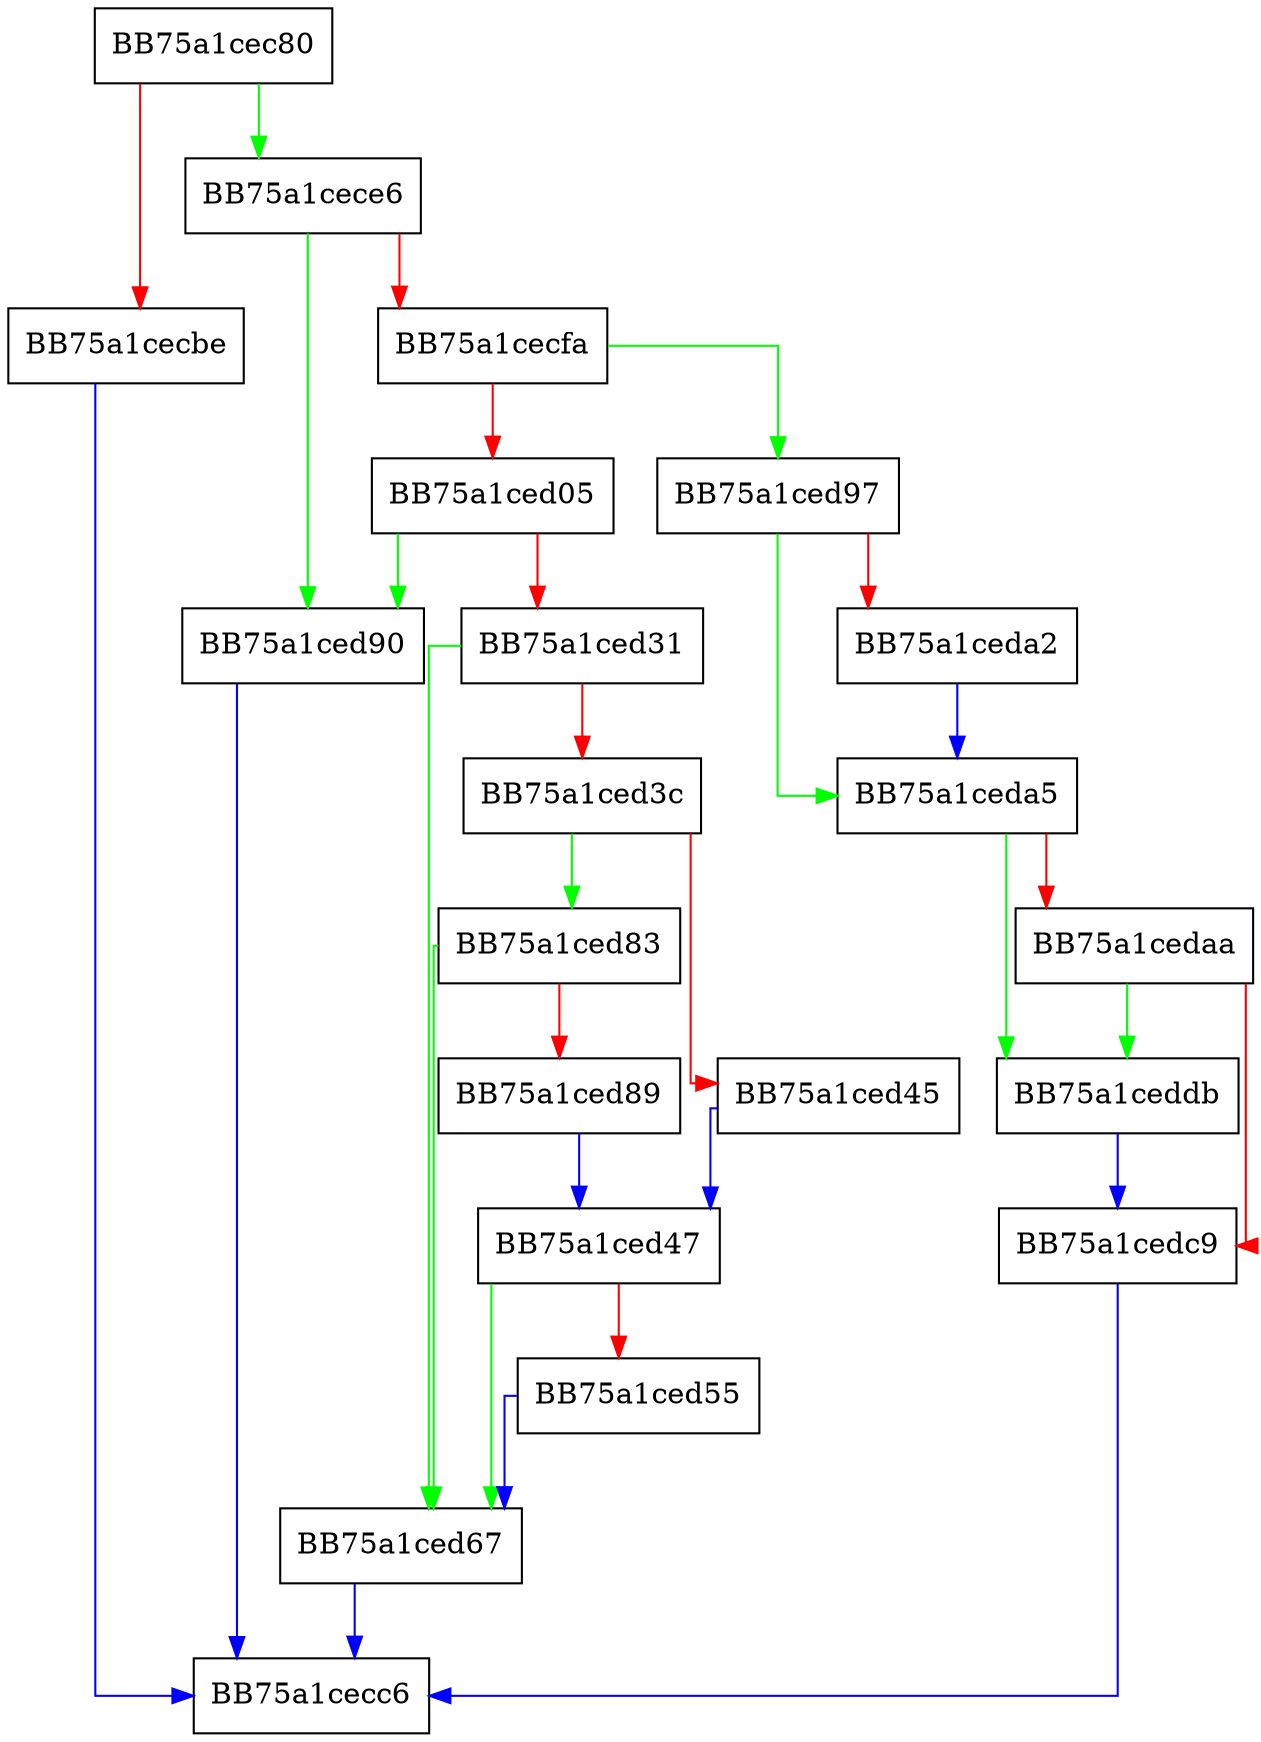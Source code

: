 digraph getValueThrows {
  node [shape="box"];
  graph [splines=ortho];
  BB75a1cec80 -> BB75a1cece6 [color="green"];
  BB75a1cec80 -> BB75a1cecbe [color="red"];
  BB75a1cecbe -> BB75a1cecc6 [color="blue"];
  BB75a1cece6 -> BB75a1ced90 [color="green"];
  BB75a1cece6 -> BB75a1cecfa [color="red"];
  BB75a1cecfa -> BB75a1ced97 [color="green"];
  BB75a1cecfa -> BB75a1ced05 [color="red"];
  BB75a1ced05 -> BB75a1ced90 [color="green"];
  BB75a1ced05 -> BB75a1ced31 [color="red"];
  BB75a1ced31 -> BB75a1ced67 [color="green"];
  BB75a1ced31 -> BB75a1ced3c [color="red"];
  BB75a1ced3c -> BB75a1ced83 [color="green"];
  BB75a1ced3c -> BB75a1ced45 [color="red"];
  BB75a1ced45 -> BB75a1ced47 [color="blue"];
  BB75a1ced47 -> BB75a1ced67 [color="green"];
  BB75a1ced47 -> BB75a1ced55 [color="red"];
  BB75a1ced55 -> BB75a1ced67 [color="blue"];
  BB75a1ced67 -> BB75a1cecc6 [color="blue"];
  BB75a1ced83 -> BB75a1ced67 [color="green"];
  BB75a1ced83 -> BB75a1ced89 [color="red"];
  BB75a1ced89 -> BB75a1ced47 [color="blue"];
  BB75a1ced90 -> BB75a1cecc6 [color="blue"];
  BB75a1ced97 -> BB75a1ceda5 [color="green"];
  BB75a1ced97 -> BB75a1ceda2 [color="red"];
  BB75a1ceda2 -> BB75a1ceda5 [color="blue"];
  BB75a1ceda5 -> BB75a1ceddb [color="green"];
  BB75a1ceda5 -> BB75a1cedaa [color="red"];
  BB75a1cedaa -> BB75a1ceddb [color="green"];
  BB75a1cedaa -> BB75a1cedc9 [color="red"];
  BB75a1cedc9 -> BB75a1cecc6 [color="blue"];
  BB75a1ceddb -> BB75a1cedc9 [color="blue"];
}